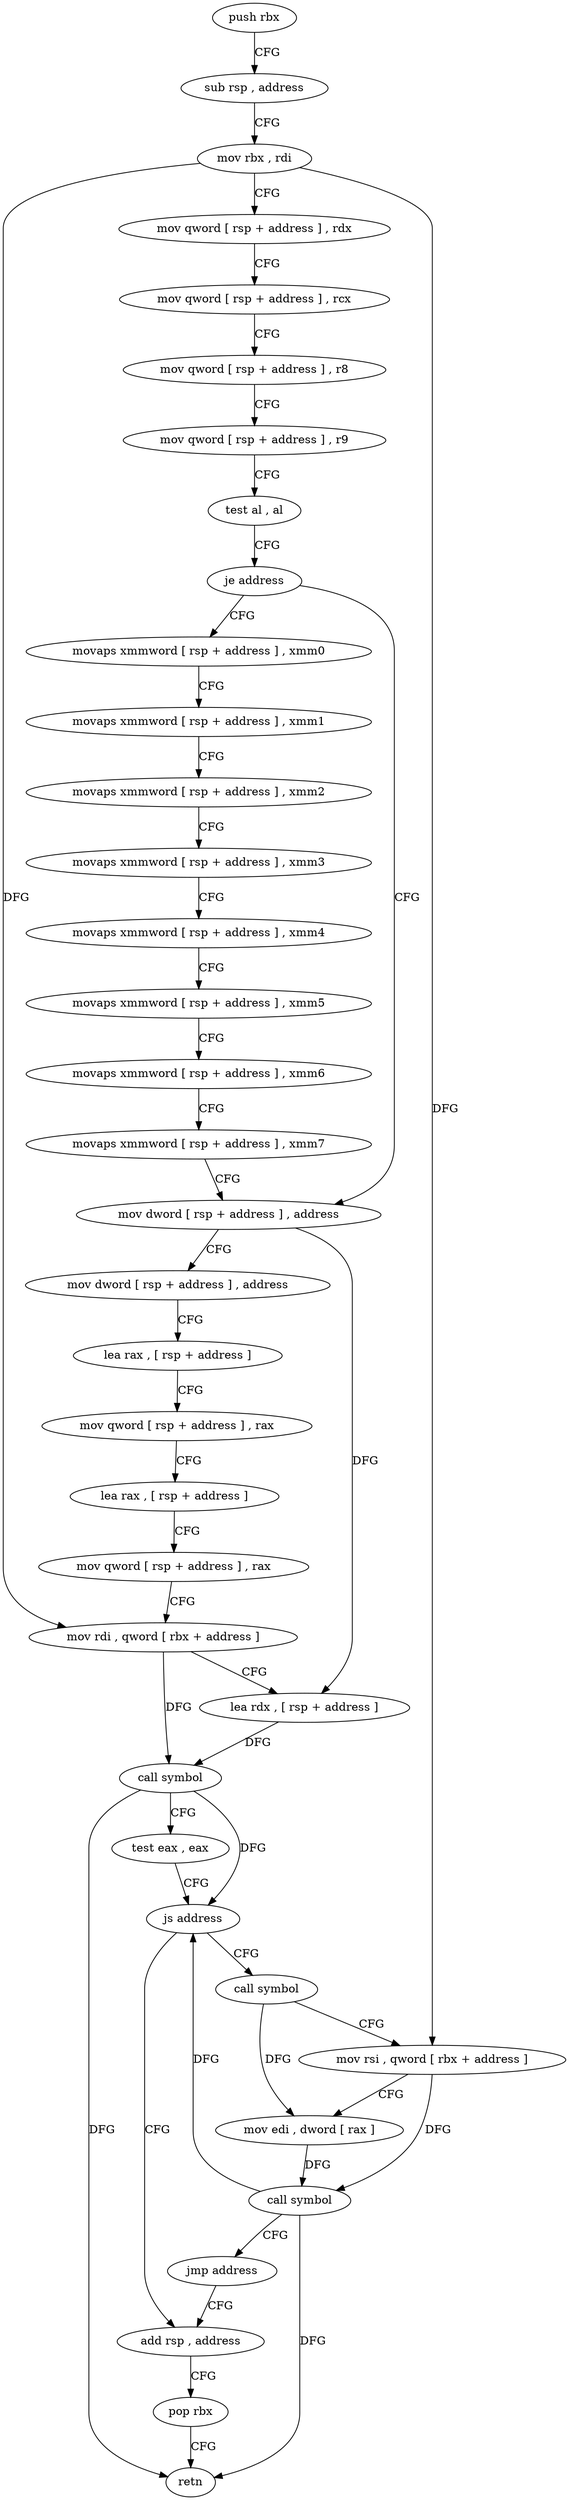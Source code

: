 digraph "func" {
"4235910" [label = "push rbx" ]
"4235911" [label = "sub rsp , address" ]
"4235918" [label = "mov rbx , rdi" ]
"4235921" [label = "mov qword [ rsp + address ] , rdx" ]
"4235926" [label = "mov qword [ rsp + address ] , rcx" ]
"4235931" [label = "mov qword [ rsp + address ] , r8" ]
"4235936" [label = "mov qword [ rsp + address ] , r9" ]
"4235941" [label = "test al , al" ]
"4235943" [label = "je address" ]
"4236000" [label = "mov dword [ rsp + address ] , address" ]
"4235945" [label = "movaps xmmword [ rsp + address ] , xmm0" ]
"4236008" [label = "mov dword [ rsp + address ] , address" ]
"4236016" [label = "lea rax , [ rsp + address ]" ]
"4236024" [label = "mov qword [ rsp + address ] , rax" ]
"4236029" [label = "lea rax , [ rsp + address ]" ]
"4236034" [label = "mov qword [ rsp + address ] , rax" ]
"4236039" [label = "mov rdi , qword [ rbx + address ]" ]
"4236043" [label = "lea rdx , [ rsp + address ]" ]
"4236048" [label = "call symbol" ]
"4236053" [label = "test eax , eax" ]
"4236055" [label = "js address" ]
"4236066" [label = "call symbol" ]
"4236057" [label = "add rsp , address" ]
"4235950" [label = "movaps xmmword [ rsp + address ] , xmm1" ]
"4235955" [label = "movaps xmmword [ rsp + address ] , xmm2" ]
"4235960" [label = "movaps xmmword [ rsp + address ] , xmm3" ]
"4235968" [label = "movaps xmmword [ rsp + address ] , xmm4" ]
"4235976" [label = "movaps xmmword [ rsp + address ] , xmm5" ]
"4235984" [label = "movaps xmmword [ rsp + address ] , xmm6" ]
"4235992" [label = "movaps xmmword [ rsp + address ] , xmm7" ]
"4236071" [label = "mov rsi , qword [ rbx + address ]" ]
"4236075" [label = "mov edi , dword [ rax ]" ]
"4236077" [label = "call symbol" ]
"4236082" [label = "jmp address" ]
"4236064" [label = "pop rbx" ]
"4236065" [label = "retn" ]
"4235910" -> "4235911" [ label = "CFG" ]
"4235911" -> "4235918" [ label = "CFG" ]
"4235918" -> "4235921" [ label = "CFG" ]
"4235918" -> "4236039" [ label = "DFG" ]
"4235918" -> "4236071" [ label = "DFG" ]
"4235921" -> "4235926" [ label = "CFG" ]
"4235926" -> "4235931" [ label = "CFG" ]
"4235931" -> "4235936" [ label = "CFG" ]
"4235936" -> "4235941" [ label = "CFG" ]
"4235941" -> "4235943" [ label = "CFG" ]
"4235943" -> "4236000" [ label = "CFG" ]
"4235943" -> "4235945" [ label = "CFG" ]
"4236000" -> "4236008" [ label = "CFG" ]
"4236000" -> "4236043" [ label = "DFG" ]
"4235945" -> "4235950" [ label = "CFG" ]
"4236008" -> "4236016" [ label = "CFG" ]
"4236016" -> "4236024" [ label = "CFG" ]
"4236024" -> "4236029" [ label = "CFG" ]
"4236029" -> "4236034" [ label = "CFG" ]
"4236034" -> "4236039" [ label = "CFG" ]
"4236039" -> "4236043" [ label = "CFG" ]
"4236039" -> "4236048" [ label = "DFG" ]
"4236043" -> "4236048" [ label = "DFG" ]
"4236048" -> "4236053" [ label = "CFG" ]
"4236048" -> "4236055" [ label = "DFG" ]
"4236048" -> "4236065" [ label = "DFG" ]
"4236053" -> "4236055" [ label = "CFG" ]
"4236055" -> "4236066" [ label = "CFG" ]
"4236055" -> "4236057" [ label = "CFG" ]
"4236066" -> "4236071" [ label = "CFG" ]
"4236066" -> "4236075" [ label = "DFG" ]
"4236057" -> "4236064" [ label = "CFG" ]
"4235950" -> "4235955" [ label = "CFG" ]
"4235955" -> "4235960" [ label = "CFG" ]
"4235960" -> "4235968" [ label = "CFG" ]
"4235968" -> "4235976" [ label = "CFG" ]
"4235976" -> "4235984" [ label = "CFG" ]
"4235984" -> "4235992" [ label = "CFG" ]
"4235992" -> "4236000" [ label = "CFG" ]
"4236071" -> "4236075" [ label = "CFG" ]
"4236071" -> "4236077" [ label = "DFG" ]
"4236075" -> "4236077" [ label = "DFG" ]
"4236077" -> "4236082" [ label = "CFG" ]
"4236077" -> "4236055" [ label = "DFG" ]
"4236077" -> "4236065" [ label = "DFG" ]
"4236082" -> "4236057" [ label = "CFG" ]
"4236064" -> "4236065" [ label = "CFG" ]
}
